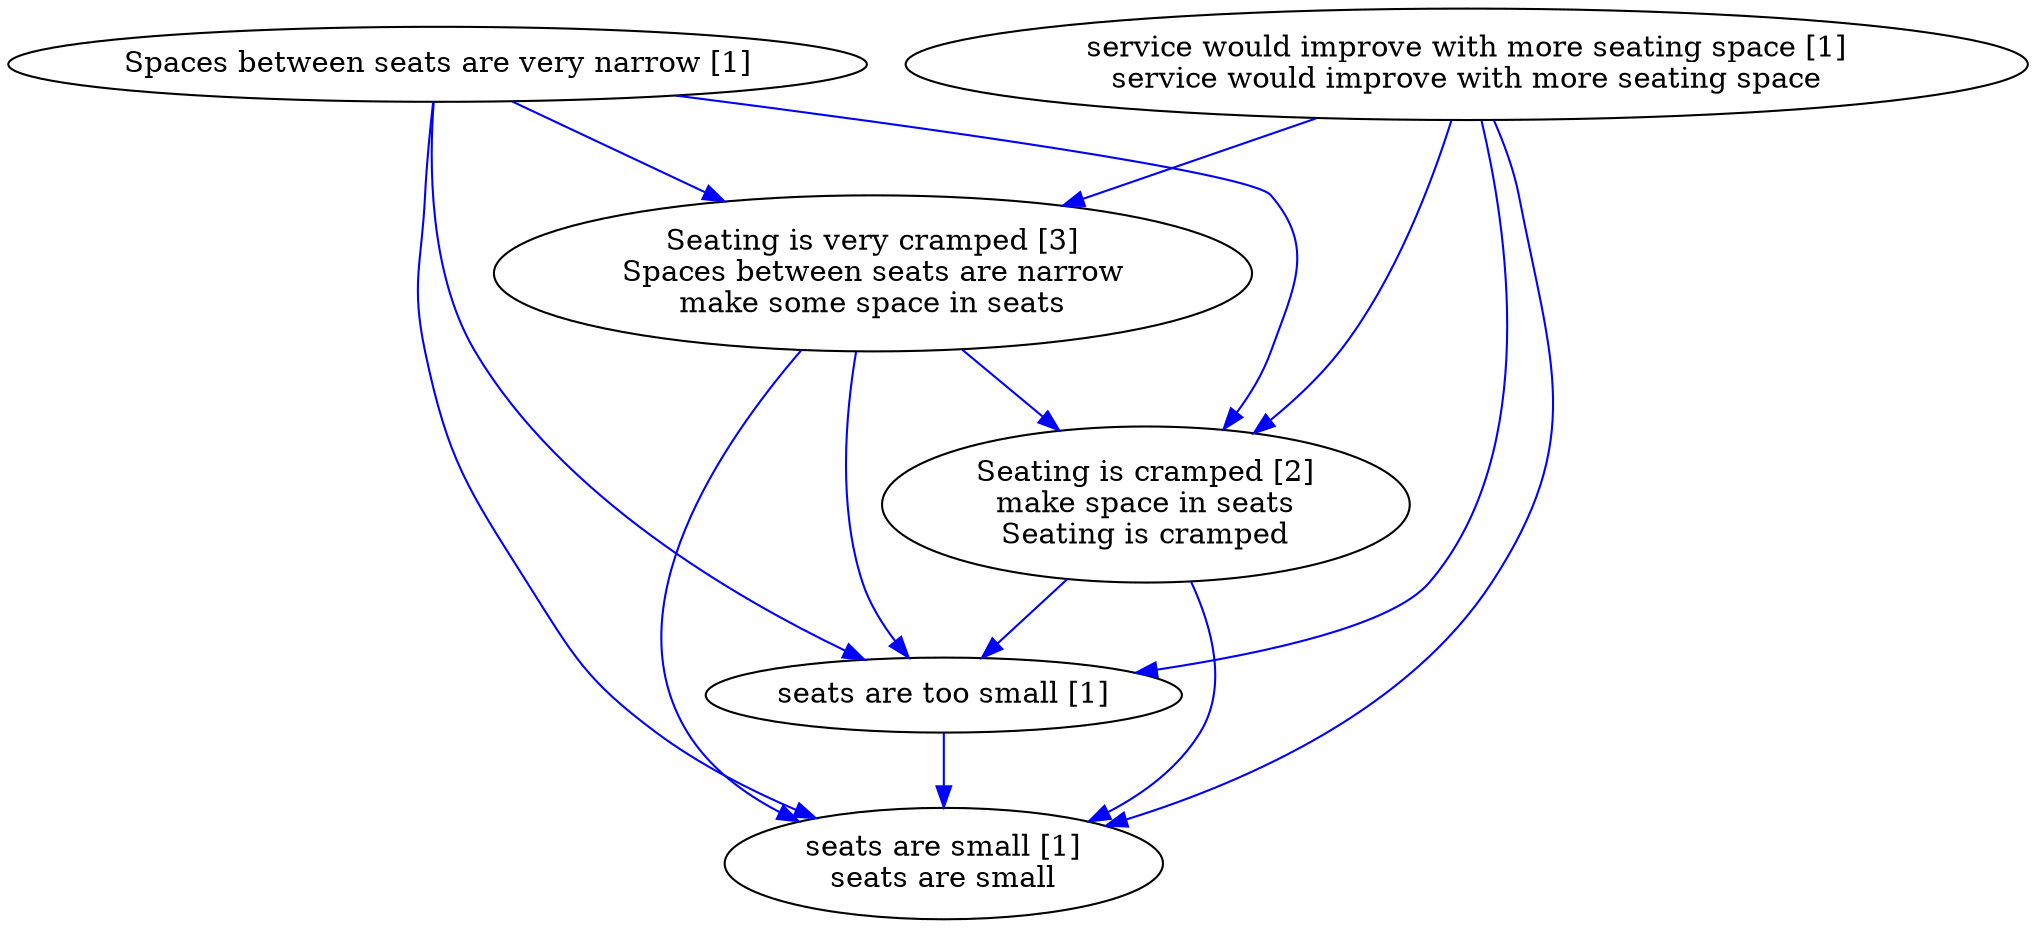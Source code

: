 digraph collapsedGraph {
"Seating is very cramped [3]\nSpaces between seats are narrow\nmake some space in seats""Seating is cramped [2]\nmake space in seats\nSeating is cramped""Spaces between seats are very narrow [1]""seats are too small [1]""seats are small [1]\nseats are small""service would improve with more seating space [1]\nservice would improve with more seating space""Seating is very cramped [3]\nSpaces between seats are narrow\nmake some space in seats" -> "Seating is cramped [2]\nmake space in seats\nSeating is cramped" [color=blue]
"Seating is very cramped [3]\nSpaces between seats are narrow\nmake some space in seats" -> "seats are small [1]\nseats are small" [color=blue]
"Seating is very cramped [3]\nSpaces between seats are narrow\nmake some space in seats" -> "seats are too small [1]" [color=blue]
"Seating is cramped [2]\nmake space in seats\nSeating is cramped" -> "seats are too small [1]" [color=blue]
"service would improve with more seating space [1]\nservice would improve with more seating space" -> "Seating is very cramped [3]\nSpaces between seats are narrow\nmake some space in seats" [color=blue]
"Spaces between seats are very narrow [1]" -> "Seating is cramped [2]\nmake space in seats\nSeating is cramped" [color=blue]
"Spaces between seats are very narrow [1]" -> "seats are too small [1]" [color=blue]
"Seating is cramped [2]\nmake space in seats\nSeating is cramped" -> "seats are small [1]\nseats are small" [color=blue]
"Spaces between seats are very narrow [1]" -> "seats are small [1]\nseats are small" [color=blue]
"Spaces between seats are very narrow [1]" -> "Seating is very cramped [3]\nSpaces between seats are narrow\nmake some space in seats" [color=blue]
"service would improve with more seating space [1]\nservice would improve with more seating space" -> "seats are too small [1]" [color=blue]
"service would improve with more seating space [1]\nservice would improve with more seating space" -> "Seating is cramped [2]\nmake space in seats\nSeating is cramped" [color=blue]
"service would improve with more seating space [1]\nservice would improve with more seating space" -> "seats are small [1]\nseats are small" [color=blue]
"seats are too small [1]" -> "seats are small [1]\nseats are small" [color=blue]
}